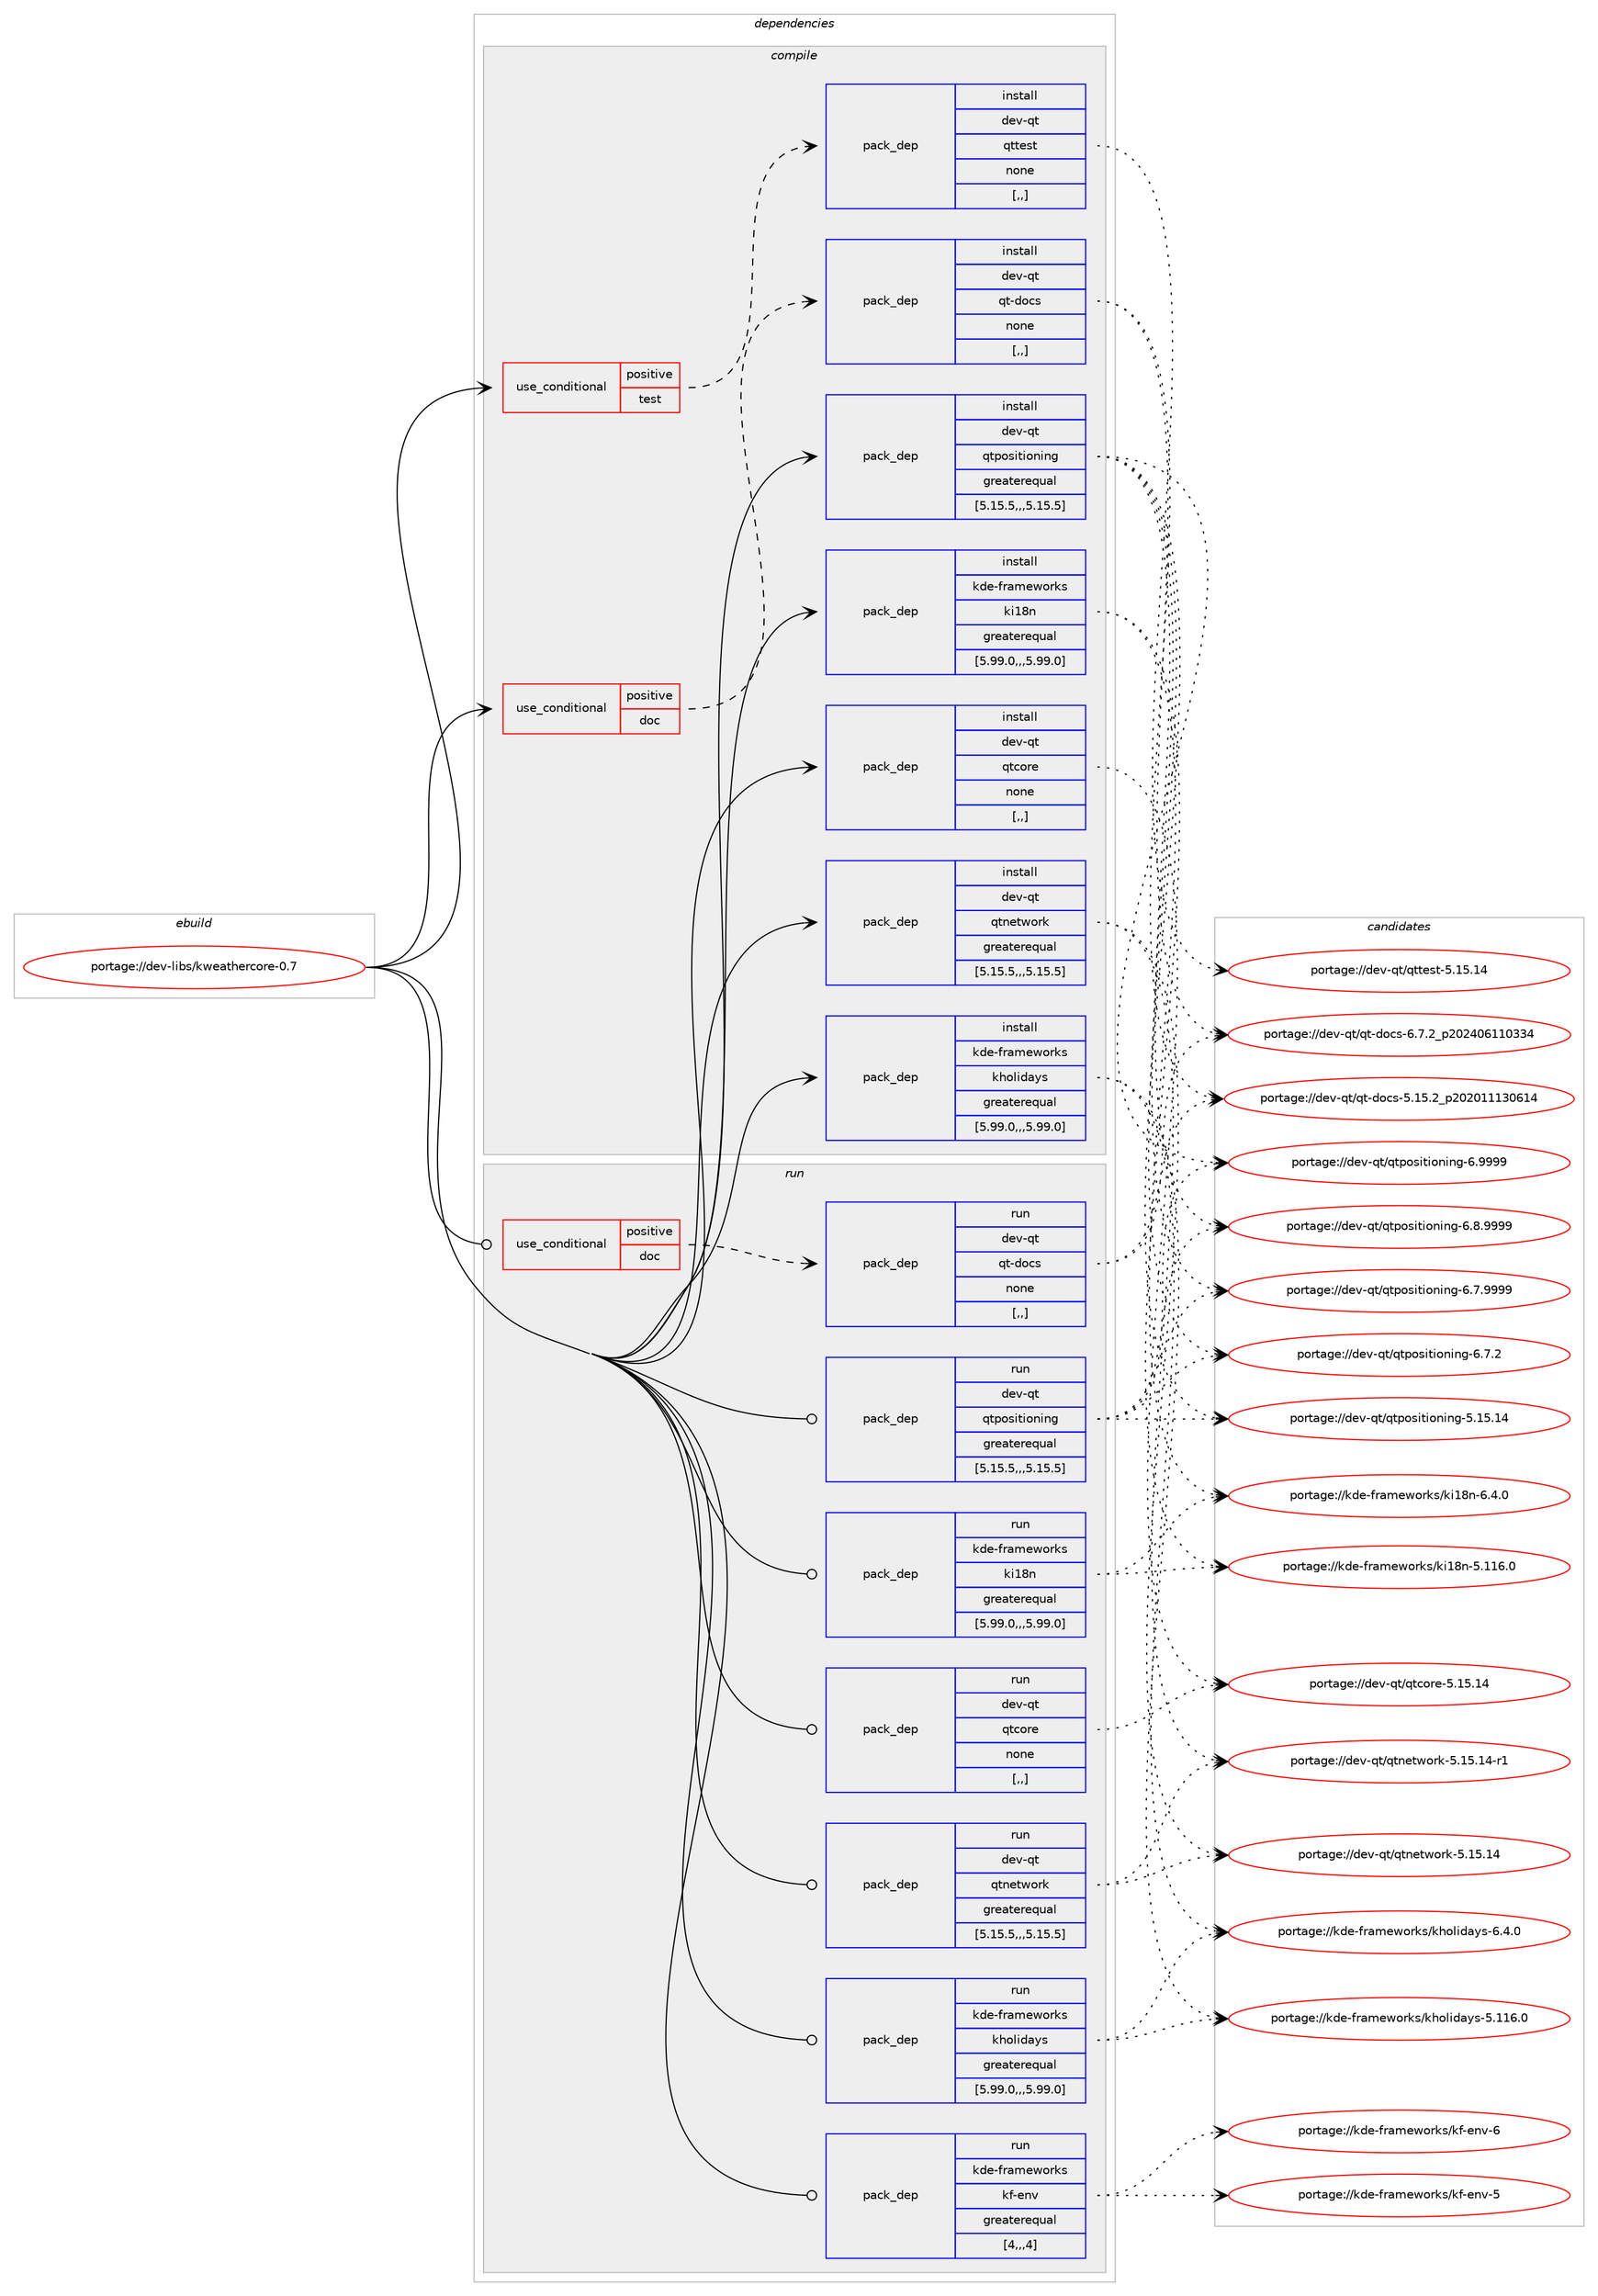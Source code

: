 digraph prolog {

# *************
# Graph options
# *************

newrank=true;
concentrate=true;
compound=true;
graph [rankdir=LR,fontname=Helvetica,fontsize=10,ranksep=1.5];#, ranksep=2.5, nodesep=0.2];
edge  [arrowhead=vee];
node  [fontname=Helvetica,fontsize=10];

# **********
# The ebuild
# **********

subgraph cluster_leftcol {
color=gray;
label=<<i>ebuild</i>>;
id [label="portage://dev-libs/kweathercore-0.7", color=red, width=4, href="../dev-libs/kweathercore-0.7.svg"];
}

# ****************
# The dependencies
# ****************

subgraph cluster_midcol {
color=gray;
label=<<i>dependencies</i>>;
subgraph cluster_compile {
fillcolor="#eeeeee";
style=filled;
label=<<i>compile</i>>;
subgraph cond26573 {
dependency108772 [label=<<TABLE BORDER="0" CELLBORDER="1" CELLSPACING="0" CELLPADDING="4"><TR><TD ROWSPAN="3" CELLPADDING="10">use_conditional</TD></TR><TR><TD>positive</TD></TR><TR><TD>doc</TD></TR></TABLE>>, shape=none, color=red];
subgraph pack81011 {
dependency108773 [label=<<TABLE BORDER="0" CELLBORDER="1" CELLSPACING="0" CELLPADDING="4" WIDTH="220"><TR><TD ROWSPAN="6" CELLPADDING="30">pack_dep</TD></TR><TR><TD WIDTH="110">install</TD></TR><TR><TD>dev-qt</TD></TR><TR><TD>qt-docs</TD></TR><TR><TD>none</TD></TR><TR><TD>[,,]</TD></TR></TABLE>>, shape=none, color=blue];
}
dependency108772:e -> dependency108773:w [weight=20,style="dashed",arrowhead="vee"];
}
id:e -> dependency108772:w [weight=20,style="solid",arrowhead="vee"];
subgraph cond26574 {
dependency108774 [label=<<TABLE BORDER="0" CELLBORDER="1" CELLSPACING="0" CELLPADDING="4"><TR><TD ROWSPAN="3" CELLPADDING="10">use_conditional</TD></TR><TR><TD>positive</TD></TR><TR><TD>test</TD></TR></TABLE>>, shape=none, color=red];
subgraph pack81012 {
dependency108775 [label=<<TABLE BORDER="0" CELLBORDER="1" CELLSPACING="0" CELLPADDING="4" WIDTH="220"><TR><TD ROWSPAN="6" CELLPADDING="30">pack_dep</TD></TR><TR><TD WIDTH="110">install</TD></TR><TR><TD>dev-qt</TD></TR><TR><TD>qttest</TD></TR><TR><TD>none</TD></TR><TR><TD>[,,]</TD></TR></TABLE>>, shape=none, color=blue];
}
dependency108774:e -> dependency108775:w [weight=20,style="dashed",arrowhead="vee"];
}
id:e -> dependency108774:w [weight=20,style="solid",arrowhead="vee"];
subgraph pack81013 {
dependency108776 [label=<<TABLE BORDER="0" CELLBORDER="1" CELLSPACING="0" CELLPADDING="4" WIDTH="220"><TR><TD ROWSPAN="6" CELLPADDING="30">pack_dep</TD></TR><TR><TD WIDTH="110">install</TD></TR><TR><TD>dev-qt</TD></TR><TR><TD>qtcore</TD></TR><TR><TD>none</TD></TR><TR><TD>[,,]</TD></TR></TABLE>>, shape=none, color=blue];
}
id:e -> dependency108776:w [weight=20,style="solid",arrowhead="vee"];
subgraph pack81014 {
dependency108777 [label=<<TABLE BORDER="0" CELLBORDER="1" CELLSPACING="0" CELLPADDING="4" WIDTH="220"><TR><TD ROWSPAN="6" CELLPADDING="30">pack_dep</TD></TR><TR><TD WIDTH="110">install</TD></TR><TR><TD>dev-qt</TD></TR><TR><TD>qtnetwork</TD></TR><TR><TD>greaterequal</TD></TR><TR><TD>[5.15.5,,,5.15.5]</TD></TR></TABLE>>, shape=none, color=blue];
}
id:e -> dependency108777:w [weight=20,style="solid",arrowhead="vee"];
subgraph pack81015 {
dependency108778 [label=<<TABLE BORDER="0" CELLBORDER="1" CELLSPACING="0" CELLPADDING="4" WIDTH="220"><TR><TD ROWSPAN="6" CELLPADDING="30">pack_dep</TD></TR><TR><TD WIDTH="110">install</TD></TR><TR><TD>dev-qt</TD></TR><TR><TD>qtpositioning</TD></TR><TR><TD>greaterequal</TD></TR><TR><TD>[5.15.5,,,5.15.5]</TD></TR></TABLE>>, shape=none, color=blue];
}
id:e -> dependency108778:w [weight=20,style="solid",arrowhead="vee"];
subgraph pack81016 {
dependency108779 [label=<<TABLE BORDER="0" CELLBORDER="1" CELLSPACING="0" CELLPADDING="4" WIDTH="220"><TR><TD ROWSPAN="6" CELLPADDING="30">pack_dep</TD></TR><TR><TD WIDTH="110">install</TD></TR><TR><TD>kde-frameworks</TD></TR><TR><TD>kholidays</TD></TR><TR><TD>greaterequal</TD></TR><TR><TD>[5.99.0,,,5.99.0]</TD></TR></TABLE>>, shape=none, color=blue];
}
id:e -> dependency108779:w [weight=20,style="solid",arrowhead="vee"];
subgraph pack81017 {
dependency108780 [label=<<TABLE BORDER="0" CELLBORDER="1" CELLSPACING="0" CELLPADDING="4" WIDTH="220"><TR><TD ROWSPAN="6" CELLPADDING="30">pack_dep</TD></TR><TR><TD WIDTH="110">install</TD></TR><TR><TD>kde-frameworks</TD></TR><TR><TD>ki18n</TD></TR><TR><TD>greaterequal</TD></TR><TR><TD>[5.99.0,,,5.99.0]</TD></TR></TABLE>>, shape=none, color=blue];
}
id:e -> dependency108780:w [weight=20,style="solid",arrowhead="vee"];
}
subgraph cluster_compileandrun {
fillcolor="#eeeeee";
style=filled;
label=<<i>compile and run</i>>;
}
subgraph cluster_run {
fillcolor="#eeeeee";
style=filled;
label=<<i>run</i>>;
subgraph cond26575 {
dependency108781 [label=<<TABLE BORDER="0" CELLBORDER="1" CELLSPACING="0" CELLPADDING="4"><TR><TD ROWSPAN="3" CELLPADDING="10">use_conditional</TD></TR><TR><TD>positive</TD></TR><TR><TD>doc</TD></TR></TABLE>>, shape=none, color=red];
subgraph pack81018 {
dependency108782 [label=<<TABLE BORDER="0" CELLBORDER="1" CELLSPACING="0" CELLPADDING="4" WIDTH="220"><TR><TD ROWSPAN="6" CELLPADDING="30">pack_dep</TD></TR><TR><TD WIDTH="110">run</TD></TR><TR><TD>dev-qt</TD></TR><TR><TD>qt-docs</TD></TR><TR><TD>none</TD></TR><TR><TD>[,,]</TD></TR></TABLE>>, shape=none, color=blue];
}
dependency108781:e -> dependency108782:w [weight=20,style="dashed",arrowhead="vee"];
}
id:e -> dependency108781:w [weight=20,style="solid",arrowhead="odot"];
subgraph pack81019 {
dependency108783 [label=<<TABLE BORDER="0" CELLBORDER="1" CELLSPACING="0" CELLPADDING="4" WIDTH="220"><TR><TD ROWSPAN="6" CELLPADDING="30">pack_dep</TD></TR><TR><TD WIDTH="110">run</TD></TR><TR><TD>dev-qt</TD></TR><TR><TD>qtcore</TD></TR><TR><TD>none</TD></TR><TR><TD>[,,]</TD></TR></TABLE>>, shape=none, color=blue];
}
id:e -> dependency108783:w [weight=20,style="solid",arrowhead="odot"];
subgraph pack81020 {
dependency108784 [label=<<TABLE BORDER="0" CELLBORDER="1" CELLSPACING="0" CELLPADDING="4" WIDTH="220"><TR><TD ROWSPAN="6" CELLPADDING="30">pack_dep</TD></TR><TR><TD WIDTH="110">run</TD></TR><TR><TD>dev-qt</TD></TR><TR><TD>qtnetwork</TD></TR><TR><TD>greaterequal</TD></TR><TR><TD>[5.15.5,,,5.15.5]</TD></TR></TABLE>>, shape=none, color=blue];
}
id:e -> dependency108784:w [weight=20,style="solid",arrowhead="odot"];
subgraph pack81021 {
dependency108785 [label=<<TABLE BORDER="0" CELLBORDER="1" CELLSPACING="0" CELLPADDING="4" WIDTH="220"><TR><TD ROWSPAN="6" CELLPADDING="30">pack_dep</TD></TR><TR><TD WIDTH="110">run</TD></TR><TR><TD>dev-qt</TD></TR><TR><TD>qtpositioning</TD></TR><TR><TD>greaterequal</TD></TR><TR><TD>[5.15.5,,,5.15.5]</TD></TR></TABLE>>, shape=none, color=blue];
}
id:e -> dependency108785:w [weight=20,style="solid",arrowhead="odot"];
subgraph pack81022 {
dependency108786 [label=<<TABLE BORDER="0" CELLBORDER="1" CELLSPACING="0" CELLPADDING="4" WIDTH="220"><TR><TD ROWSPAN="6" CELLPADDING="30">pack_dep</TD></TR><TR><TD WIDTH="110">run</TD></TR><TR><TD>kde-frameworks</TD></TR><TR><TD>kf-env</TD></TR><TR><TD>greaterequal</TD></TR><TR><TD>[4,,,4]</TD></TR></TABLE>>, shape=none, color=blue];
}
id:e -> dependency108786:w [weight=20,style="solid",arrowhead="odot"];
subgraph pack81023 {
dependency108787 [label=<<TABLE BORDER="0" CELLBORDER="1" CELLSPACING="0" CELLPADDING="4" WIDTH="220"><TR><TD ROWSPAN="6" CELLPADDING="30">pack_dep</TD></TR><TR><TD WIDTH="110">run</TD></TR><TR><TD>kde-frameworks</TD></TR><TR><TD>kholidays</TD></TR><TR><TD>greaterequal</TD></TR><TR><TD>[5.99.0,,,5.99.0]</TD></TR></TABLE>>, shape=none, color=blue];
}
id:e -> dependency108787:w [weight=20,style="solid",arrowhead="odot"];
subgraph pack81024 {
dependency108788 [label=<<TABLE BORDER="0" CELLBORDER="1" CELLSPACING="0" CELLPADDING="4" WIDTH="220"><TR><TD ROWSPAN="6" CELLPADDING="30">pack_dep</TD></TR><TR><TD WIDTH="110">run</TD></TR><TR><TD>kde-frameworks</TD></TR><TR><TD>ki18n</TD></TR><TR><TD>greaterequal</TD></TR><TR><TD>[5.99.0,,,5.99.0]</TD></TR></TABLE>>, shape=none, color=blue];
}
id:e -> dependency108788:w [weight=20,style="solid",arrowhead="odot"];
}
}

# **************
# The candidates
# **************

subgraph cluster_choices {
rank=same;
color=gray;
label=<<i>candidates</i>>;

subgraph choice81011 {
color=black;
nodesep=1;
choice1001011184511311647113116451001119911545544655465095112504850524854494948515152 [label="portage://dev-qt/qt-docs-6.7.2_p202406110334", color=red, width=4,href="../dev-qt/qt-docs-6.7.2_p202406110334.svg"];
choice100101118451131164711311645100111991154553464953465095112504850484949495148544952 [label="portage://dev-qt/qt-docs-5.15.2_p202011130614", color=red, width=4,href="../dev-qt/qt-docs-5.15.2_p202011130614.svg"];
dependency108773:e -> choice1001011184511311647113116451001119911545544655465095112504850524854494948515152:w [style=dotted,weight="100"];
dependency108773:e -> choice100101118451131164711311645100111991154553464953465095112504850484949495148544952:w [style=dotted,weight="100"];
}
subgraph choice81012 {
color=black;
nodesep=1;
choice10010111845113116471131161161011151164553464953464952 [label="portage://dev-qt/qttest-5.15.14", color=red, width=4,href="../dev-qt/qttest-5.15.14.svg"];
dependency108775:e -> choice10010111845113116471131161161011151164553464953464952:w [style=dotted,weight="100"];
}
subgraph choice81013 {
color=black;
nodesep=1;
choice1001011184511311647113116991111141014553464953464952 [label="portage://dev-qt/qtcore-5.15.14", color=red, width=4,href="../dev-qt/qtcore-5.15.14.svg"];
dependency108776:e -> choice1001011184511311647113116991111141014553464953464952:w [style=dotted,weight="100"];
}
subgraph choice81014 {
color=black;
nodesep=1;
choice100101118451131164711311611010111611911111410745534649534649524511449 [label="portage://dev-qt/qtnetwork-5.15.14-r1", color=red, width=4,href="../dev-qt/qtnetwork-5.15.14-r1.svg"];
choice10010111845113116471131161101011161191111141074553464953464952 [label="portage://dev-qt/qtnetwork-5.15.14", color=red, width=4,href="../dev-qt/qtnetwork-5.15.14.svg"];
dependency108777:e -> choice100101118451131164711311611010111611911111410745534649534649524511449:w [style=dotted,weight="100"];
dependency108777:e -> choice10010111845113116471131161101011161191111141074553464953464952:w [style=dotted,weight="100"];
}
subgraph choice81015 {
color=black;
nodesep=1;
choice100101118451131164711311611211111510511610511111010511010345544657575757 [label="portage://dev-qt/qtpositioning-6.9999", color=red, width=4,href="../dev-qt/qtpositioning-6.9999.svg"];
choice1001011184511311647113116112111115105116105111110105110103455446564657575757 [label="portage://dev-qt/qtpositioning-6.8.9999", color=red, width=4,href="../dev-qt/qtpositioning-6.8.9999.svg"];
choice1001011184511311647113116112111115105116105111110105110103455446554657575757 [label="portage://dev-qt/qtpositioning-6.7.9999", color=red, width=4,href="../dev-qt/qtpositioning-6.7.9999.svg"];
choice1001011184511311647113116112111115105116105111110105110103455446554650 [label="portage://dev-qt/qtpositioning-6.7.2", color=red, width=4,href="../dev-qt/qtpositioning-6.7.2.svg"];
choice10010111845113116471131161121111151051161051111101051101034553464953464952 [label="portage://dev-qt/qtpositioning-5.15.14", color=red, width=4,href="../dev-qt/qtpositioning-5.15.14.svg"];
dependency108778:e -> choice100101118451131164711311611211111510511610511111010511010345544657575757:w [style=dotted,weight="100"];
dependency108778:e -> choice1001011184511311647113116112111115105116105111110105110103455446564657575757:w [style=dotted,weight="100"];
dependency108778:e -> choice1001011184511311647113116112111115105116105111110105110103455446554657575757:w [style=dotted,weight="100"];
dependency108778:e -> choice1001011184511311647113116112111115105116105111110105110103455446554650:w [style=dotted,weight="100"];
dependency108778:e -> choice10010111845113116471131161121111151051161051111101051101034553464953464952:w [style=dotted,weight="100"];
}
subgraph choice81016 {
color=black;
nodesep=1;
choice10710010145102114971091011191111141071154710710411110810510097121115455446524648 [label="portage://kde-frameworks/kholidays-6.4.0", color=red, width=4,href="../kde-frameworks/kholidays-6.4.0.svg"];
choice107100101451021149710910111911111410711547107104111108105100971211154553464949544648 [label="portage://kde-frameworks/kholidays-5.116.0", color=red, width=4,href="../kde-frameworks/kholidays-5.116.0.svg"];
dependency108779:e -> choice10710010145102114971091011191111141071154710710411110810510097121115455446524648:w [style=dotted,weight="100"];
dependency108779:e -> choice107100101451021149710910111911111410711547107104111108105100971211154553464949544648:w [style=dotted,weight="100"];
}
subgraph choice81017 {
color=black;
nodesep=1;
choice1071001014510211497109101119111114107115471071054956110455446524648 [label="portage://kde-frameworks/ki18n-6.4.0", color=red, width=4,href="../kde-frameworks/ki18n-6.4.0.svg"];
choice10710010145102114971091011191111141071154710710549561104553464949544648 [label="portage://kde-frameworks/ki18n-5.116.0", color=red, width=4,href="../kde-frameworks/ki18n-5.116.0.svg"];
dependency108780:e -> choice1071001014510211497109101119111114107115471071054956110455446524648:w [style=dotted,weight="100"];
dependency108780:e -> choice10710010145102114971091011191111141071154710710549561104553464949544648:w [style=dotted,weight="100"];
}
subgraph choice81018 {
color=black;
nodesep=1;
choice1001011184511311647113116451001119911545544655465095112504850524854494948515152 [label="portage://dev-qt/qt-docs-6.7.2_p202406110334", color=red, width=4,href="../dev-qt/qt-docs-6.7.2_p202406110334.svg"];
choice100101118451131164711311645100111991154553464953465095112504850484949495148544952 [label="portage://dev-qt/qt-docs-5.15.2_p202011130614", color=red, width=4,href="../dev-qt/qt-docs-5.15.2_p202011130614.svg"];
dependency108782:e -> choice1001011184511311647113116451001119911545544655465095112504850524854494948515152:w [style=dotted,weight="100"];
dependency108782:e -> choice100101118451131164711311645100111991154553464953465095112504850484949495148544952:w [style=dotted,weight="100"];
}
subgraph choice81019 {
color=black;
nodesep=1;
choice1001011184511311647113116991111141014553464953464952 [label="portage://dev-qt/qtcore-5.15.14", color=red, width=4,href="../dev-qt/qtcore-5.15.14.svg"];
dependency108783:e -> choice1001011184511311647113116991111141014553464953464952:w [style=dotted,weight="100"];
}
subgraph choice81020 {
color=black;
nodesep=1;
choice100101118451131164711311611010111611911111410745534649534649524511449 [label="portage://dev-qt/qtnetwork-5.15.14-r1", color=red, width=4,href="../dev-qt/qtnetwork-5.15.14-r1.svg"];
choice10010111845113116471131161101011161191111141074553464953464952 [label="portage://dev-qt/qtnetwork-5.15.14", color=red, width=4,href="../dev-qt/qtnetwork-5.15.14.svg"];
dependency108784:e -> choice100101118451131164711311611010111611911111410745534649534649524511449:w [style=dotted,weight="100"];
dependency108784:e -> choice10010111845113116471131161101011161191111141074553464953464952:w [style=dotted,weight="100"];
}
subgraph choice81021 {
color=black;
nodesep=1;
choice100101118451131164711311611211111510511610511111010511010345544657575757 [label="portage://dev-qt/qtpositioning-6.9999", color=red, width=4,href="../dev-qt/qtpositioning-6.9999.svg"];
choice1001011184511311647113116112111115105116105111110105110103455446564657575757 [label="portage://dev-qt/qtpositioning-6.8.9999", color=red, width=4,href="../dev-qt/qtpositioning-6.8.9999.svg"];
choice1001011184511311647113116112111115105116105111110105110103455446554657575757 [label="portage://dev-qt/qtpositioning-6.7.9999", color=red, width=4,href="../dev-qt/qtpositioning-6.7.9999.svg"];
choice1001011184511311647113116112111115105116105111110105110103455446554650 [label="portage://dev-qt/qtpositioning-6.7.2", color=red, width=4,href="../dev-qt/qtpositioning-6.7.2.svg"];
choice10010111845113116471131161121111151051161051111101051101034553464953464952 [label="portage://dev-qt/qtpositioning-5.15.14", color=red, width=4,href="../dev-qt/qtpositioning-5.15.14.svg"];
dependency108785:e -> choice100101118451131164711311611211111510511610511111010511010345544657575757:w [style=dotted,weight="100"];
dependency108785:e -> choice1001011184511311647113116112111115105116105111110105110103455446564657575757:w [style=dotted,weight="100"];
dependency108785:e -> choice1001011184511311647113116112111115105116105111110105110103455446554657575757:w [style=dotted,weight="100"];
dependency108785:e -> choice1001011184511311647113116112111115105116105111110105110103455446554650:w [style=dotted,weight="100"];
dependency108785:e -> choice10010111845113116471131161121111151051161051111101051101034553464953464952:w [style=dotted,weight="100"];
}
subgraph choice81022 {
color=black;
nodesep=1;
choice107100101451021149710910111911111410711547107102451011101184554 [label="portage://kde-frameworks/kf-env-6", color=red, width=4,href="../kde-frameworks/kf-env-6.svg"];
choice107100101451021149710910111911111410711547107102451011101184553 [label="portage://kde-frameworks/kf-env-5", color=red, width=4,href="../kde-frameworks/kf-env-5.svg"];
dependency108786:e -> choice107100101451021149710910111911111410711547107102451011101184554:w [style=dotted,weight="100"];
dependency108786:e -> choice107100101451021149710910111911111410711547107102451011101184553:w [style=dotted,weight="100"];
}
subgraph choice81023 {
color=black;
nodesep=1;
choice10710010145102114971091011191111141071154710710411110810510097121115455446524648 [label="portage://kde-frameworks/kholidays-6.4.0", color=red, width=4,href="../kde-frameworks/kholidays-6.4.0.svg"];
choice107100101451021149710910111911111410711547107104111108105100971211154553464949544648 [label="portage://kde-frameworks/kholidays-5.116.0", color=red, width=4,href="../kde-frameworks/kholidays-5.116.0.svg"];
dependency108787:e -> choice10710010145102114971091011191111141071154710710411110810510097121115455446524648:w [style=dotted,weight="100"];
dependency108787:e -> choice107100101451021149710910111911111410711547107104111108105100971211154553464949544648:w [style=dotted,weight="100"];
}
subgraph choice81024 {
color=black;
nodesep=1;
choice1071001014510211497109101119111114107115471071054956110455446524648 [label="portage://kde-frameworks/ki18n-6.4.0", color=red, width=4,href="../kde-frameworks/ki18n-6.4.0.svg"];
choice10710010145102114971091011191111141071154710710549561104553464949544648 [label="portage://kde-frameworks/ki18n-5.116.0", color=red, width=4,href="../kde-frameworks/ki18n-5.116.0.svg"];
dependency108788:e -> choice1071001014510211497109101119111114107115471071054956110455446524648:w [style=dotted,weight="100"];
dependency108788:e -> choice10710010145102114971091011191111141071154710710549561104553464949544648:w [style=dotted,weight="100"];
}
}

}
